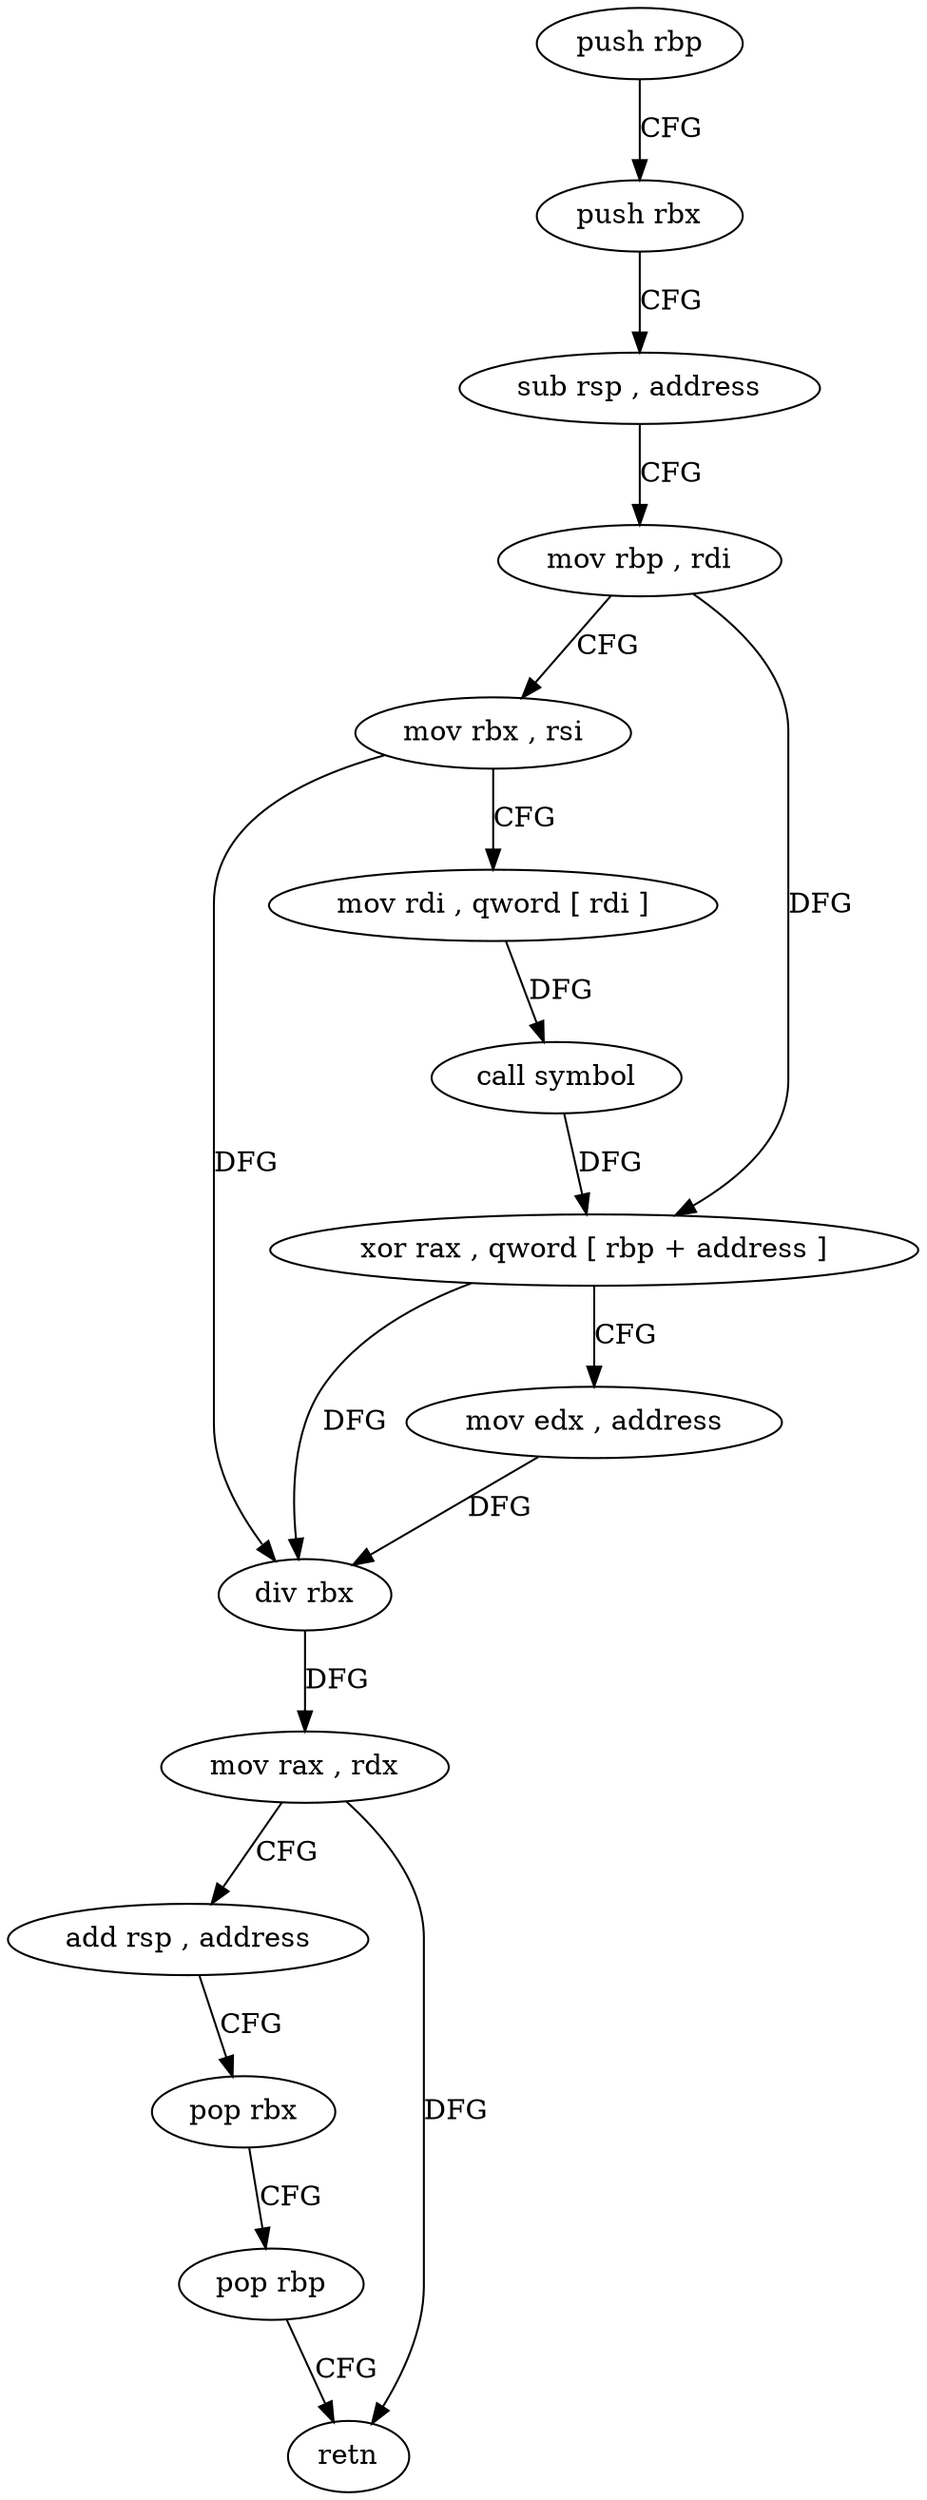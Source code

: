 digraph "func" {
"182018" [label = "push rbp" ]
"182019" [label = "push rbx" ]
"182020" [label = "sub rsp , address" ]
"182024" [label = "mov rbp , rdi" ]
"182027" [label = "mov rbx , rsi" ]
"182030" [label = "mov rdi , qword [ rdi ]" ]
"182033" [label = "call symbol" ]
"182038" [label = "xor rax , qword [ rbp + address ]" ]
"182042" [label = "mov edx , address" ]
"182047" [label = "div rbx" ]
"182050" [label = "mov rax , rdx" ]
"182053" [label = "add rsp , address" ]
"182057" [label = "pop rbx" ]
"182058" [label = "pop rbp" ]
"182059" [label = "retn" ]
"182018" -> "182019" [ label = "CFG" ]
"182019" -> "182020" [ label = "CFG" ]
"182020" -> "182024" [ label = "CFG" ]
"182024" -> "182027" [ label = "CFG" ]
"182024" -> "182038" [ label = "DFG" ]
"182027" -> "182030" [ label = "CFG" ]
"182027" -> "182047" [ label = "DFG" ]
"182030" -> "182033" [ label = "DFG" ]
"182033" -> "182038" [ label = "DFG" ]
"182038" -> "182042" [ label = "CFG" ]
"182038" -> "182047" [ label = "DFG" ]
"182042" -> "182047" [ label = "DFG" ]
"182047" -> "182050" [ label = "DFG" ]
"182050" -> "182053" [ label = "CFG" ]
"182050" -> "182059" [ label = "DFG" ]
"182053" -> "182057" [ label = "CFG" ]
"182057" -> "182058" [ label = "CFG" ]
"182058" -> "182059" [ label = "CFG" ]
}
